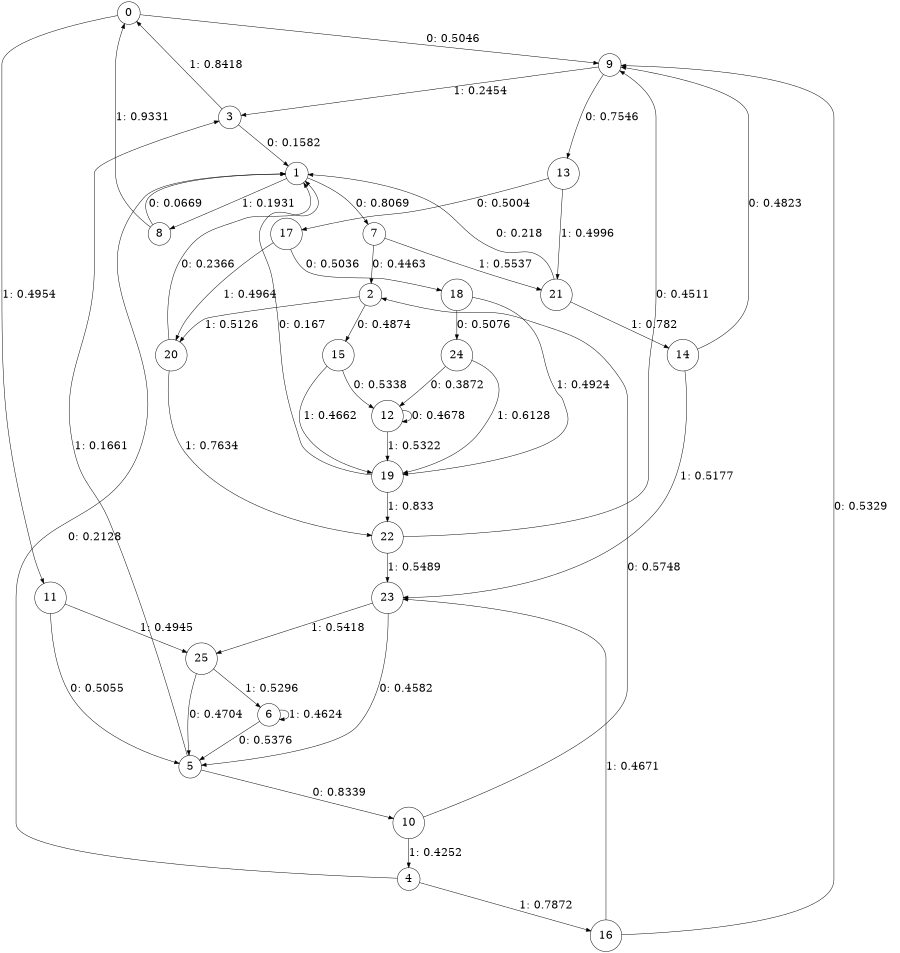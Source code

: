 digraph "ch33faceL8" {
size = "6,8.5";
ratio = "fill";
node [shape = circle];
node [fontsize = 24];
edge [fontsize = 24];
0 -> 9 [label = "0: 0.5046   "];
0 -> 11 [label = "1: 0.4954   "];
1 -> 7 [label = "0: 0.8069   "];
1 -> 8 [label = "1: 0.1931   "];
2 -> 15 [label = "0: 0.4874   "];
2 -> 20 [label = "1: 0.5126   "];
3 -> 1 [label = "0: 0.1582   "];
3 -> 0 [label = "1: 0.8418   "];
4 -> 1 [label = "0: 0.2128   "];
4 -> 16 [label = "1: 0.7872   "];
5 -> 10 [label = "0: 0.8339   "];
5 -> 3 [label = "1: 0.1661   "];
6 -> 5 [label = "0: 0.5376   "];
6 -> 6 [label = "1: 0.4624   "];
7 -> 2 [label = "0: 0.4463   "];
7 -> 21 [label = "1: 0.5537   "];
8 -> 1 [label = "0: 0.0669   "];
8 -> 0 [label = "1: 0.9331   "];
9 -> 13 [label = "0: 0.7546   "];
9 -> 3 [label = "1: 0.2454   "];
10 -> 2 [label = "0: 0.5748   "];
10 -> 4 [label = "1: 0.4252   "];
11 -> 5 [label = "0: 0.5055   "];
11 -> 25 [label = "1: 0.4945   "];
12 -> 12 [label = "0: 0.4678   "];
12 -> 19 [label = "1: 0.5322   "];
13 -> 17 [label = "0: 0.5004   "];
13 -> 21 [label = "1: 0.4996   "];
14 -> 9 [label = "0: 0.4823   "];
14 -> 23 [label = "1: 0.5177   "];
15 -> 12 [label = "0: 0.5338   "];
15 -> 19 [label = "1: 0.4662   "];
16 -> 9 [label = "0: 0.5329   "];
16 -> 23 [label = "1: 0.4671   "];
17 -> 18 [label = "0: 0.5036   "];
17 -> 20 [label = "1: 0.4964   "];
18 -> 24 [label = "0: 0.5076   "];
18 -> 19 [label = "1: 0.4924   "];
19 -> 1 [label = "0: 0.167    "];
19 -> 22 [label = "1: 0.833    "];
20 -> 1 [label = "0: 0.2366   "];
20 -> 22 [label = "1: 0.7634   "];
21 -> 1 [label = "0: 0.218    "];
21 -> 14 [label = "1: 0.782    "];
22 -> 9 [label = "0: 0.4511   "];
22 -> 23 [label = "1: 0.5489   "];
23 -> 5 [label = "0: 0.4582   "];
23 -> 25 [label = "1: 0.5418   "];
24 -> 12 [label = "0: 0.3872   "];
24 -> 19 [label = "1: 0.6128   "];
25 -> 5 [label = "0: 0.4704   "];
25 -> 6 [label = "1: 0.5296   "];
}